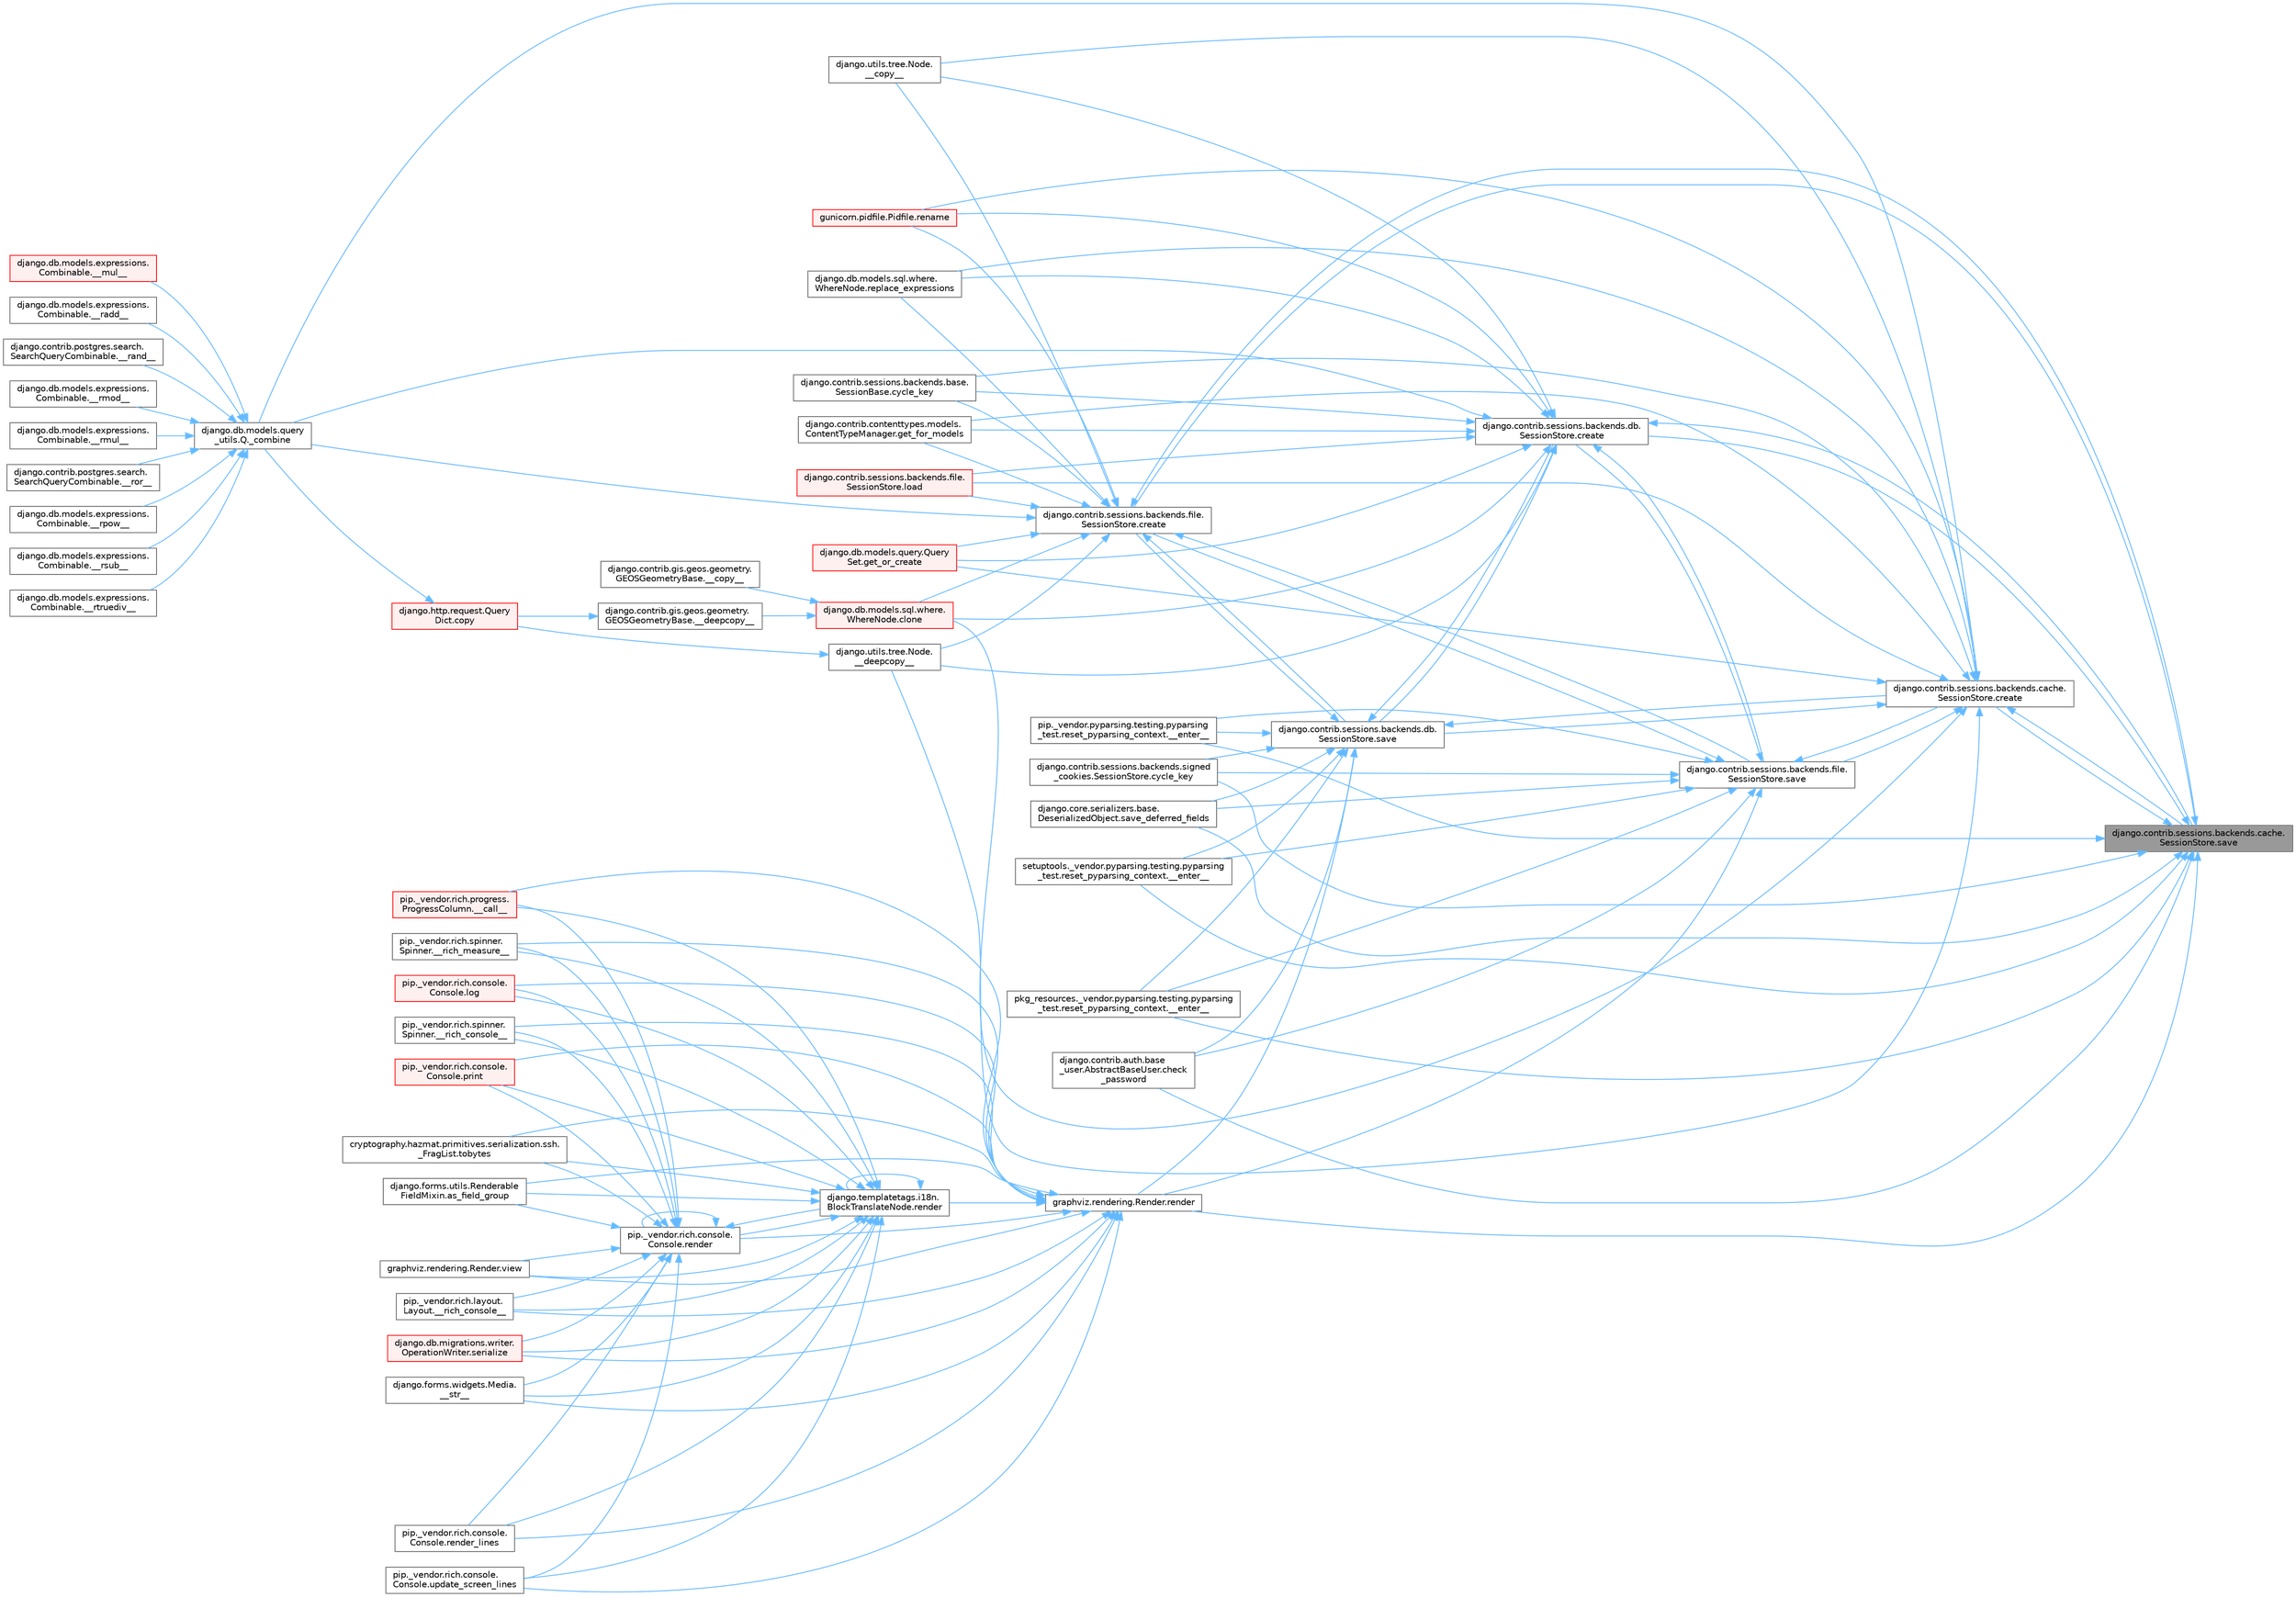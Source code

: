 digraph "django.contrib.sessions.backends.cache.SessionStore.save"
{
 // LATEX_PDF_SIZE
  bgcolor="transparent";
  edge [fontname=Helvetica,fontsize=10,labelfontname=Helvetica,labelfontsize=10];
  node [fontname=Helvetica,fontsize=10,shape=box,height=0.2,width=0.4];
  rankdir="RL";
  Node1 [id="Node000001",label="django.contrib.sessions.backends.cache.\lSessionStore.save",height=0.2,width=0.4,color="gray40", fillcolor="grey60", style="filled", fontcolor="black",tooltip=" "];
  Node1 -> Node2 [id="edge1_Node000001_Node000002",dir="back",color="steelblue1",style="solid",tooltip=" "];
  Node2 [id="Node000002",label="pip._vendor.pyparsing.testing.pyparsing\l_test.reset_pyparsing_context.__enter__",height=0.2,width=0.4,color="grey40", fillcolor="white", style="filled",URL="$classpip_1_1__vendor_1_1pyparsing_1_1testing_1_1pyparsing__test_1_1reset__pyparsing__context.html#a3d39d97a0d95a9b46c987e6dff52b7c0",tooltip=" "];
  Node1 -> Node3 [id="edge2_Node000001_Node000003",dir="back",color="steelblue1",style="solid",tooltip=" "];
  Node3 [id="Node000003",label="pkg_resources._vendor.pyparsing.testing.pyparsing\l_test.reset_pyparsing_context.__enter__",height=0.2,width=0.4,color="grey40", fillcolor="white", style="filled",URL="$classpkg__resources_1_1__vendor_1_1pyparsing_1_1testing_1_1pyparsing__test_1_1reset__pyparsing__context.html#a8d8360c033ccc7296fb9323a07cdeb25",tooltip=" "];
  Node1 -> Node4 [id="edge3_Node000001_Node000004",dir="back",color="steelblue1",style="solid",tooltip=" "];
  Node4 [id="Node000004",label="setuptools._vendor.pyparsing.testing.pyparsing\l_test.reset_pyparsing_context.__enter__",height=0.2,width=0.4,color="grey40", fillcolor="white", style="filled",URL="$classsetuptools_1_1__vendor_1_1pyparsing_1_1testing_1_1pyparsing__test_1_1reset__pyparsing__context.html#a436e2ea8355c86505c8cfdae81714c7c",tooltip=" "];
  Node1 -> Node5 [id="edge4_Node000001_Node000005",dir="back",color="steelblue1",style="solid",tooltip=" "];
  Node5 [id="Node000005",label="django.contrib.auth.base\l_user.AbstractBaseUser.check\l_password",height=0.2,width=0.4,color="grey40", fillcolor="white", style="filled",URL="$classdjango_1_1contrib_1_1auth_1_1base__user_1_1_abstract_base_user.html#aaa9bb7fa5353bc1917dbd7f87b63321a",tooltip=" "];
  Node1 -> Node6 [id="edge5_Node000001_Node000006",dir="back",color="steelblue1",style="solid",tooltip=" "];
  Node6 [id="Node000006",label="django.contrib.sessions.backends.cache.\lSessionStore.create",height=0.2,width=0.4,color="grey40", fillcolor="white", style="filled",URL="$classdjango_1_1contrib_1_1sessions_1_1backends_1_1cache_1_1_session_store.html#a38c9efbdb5115fd1820ae198b767c39c",tooltip=" "];
  Node6 -> Node7 [id="edge6_Node000006_Node000007",dir="back",color="steelblue1",style="solid",tooltip=" "];
  Node7 [id="Node000007",label="django.utils.tree.Node.\l__copy__",height=0.2,width=0.4,color="grey40", fillcolor="white", style="filled",URL="$classdjango_1_1utils_1_1tree_1_1_node.html#abae878f6b4500b8b241c23d8fac46e63",tooltip=" "];
  Node6 -> Node8 [id="edge7_Node000006_Node000008",dir="back",color="steelblue1",style="solid",tooltip=" "];
  Node8 [id="Node000008",label="django.utils.tree.Node.\l__deepcopy__",height=0.2,width=0.4,color="grey40", fillcolor="white", style="filled",URL="$classdjango_1_1utils_1_1tree_1_1_node.html#a38840c46ded3963808edbeec90765d6b",tooltip=" "];
  Node8 -> Node9 [id="edge8_Node000008_Node000009",dir="back",color="steelblue1",style="solid",tooltip=" "];
  Node9 [id="Node000009",label="django.http.request.Query\lDict.copy",height=0.2,width=0.4,color="red", fillcolor="#FFF0F0", style="filled",URL="$classdjango_1_1http_1_1request_1_1_query_dict.html#ada9e4956e62868c5587b9ffde7b358b5",tooltip=" "];
  Node9 -> Node151 [id="edge9_Node000009_Node000151",dir="back",color="steelblue1",style="solid",tooltip=" "];
  Node151 [id="Node000151",label="django.db.models.query\l_utils.Q._combine",height=0.2,width=0.4,color="grey40", fillcolor="white", style="filled",URL="$classdjango_1_1db_1_1models_1_1query__utils_1_1_q.html#ade621b98231b73615e1aa3a726560c55",tooltip=" "];
  Node151 -> Node152 [id="edge10_Node000151_Node000152",dir="back",color="steelblue1",style="solid",tooltip=" "];
  Node152 [id="Node000152",label="django.db.models.expressions.\lCombinable.__mul__",height=0.2,width=0.4,color="red", fillcolor="#FFF0F0", style="filled",URL="$classdjango_1_1db_1_1models_1_1expressions_1_1_combinable.html#a18670e03ec4b2fc0eafb0782602b72ec",tooltip=" "];
  Node151 -> Node156 [id="edge11_Node000151_Node000156",dir="back",color="steelblue1",style="solid",tooltip=" "];
  Node156 [id="Node000156",label="django.db.models.expressions.\lCombinable.__radd__",height=0.2,width=0.4,color="grey40", fillcolor="white", style="filled",URL="$classdjango_1_1db_1_1models_1_1expressions_1_1_combinable.html#a4872efab02abfbe2d20977469210ce25",tooltip=" "];
  Node151 -> Node157 [id="edge12_Node000151_Node000157",dir="back",color="steelblue1",style="solid",tooltip=" "];
  Node157 [id="Node000157",label="django.contrib.postgres.search.\lSearchQueryCombinable.__rand__",height=0.2,width=0.4,color="grey40", fillcolor="white", style="filled",URL="$classdjango_1_1contrib_1_1postgres_1_1search_1_1_search_query_combinable.html#a3d51899b7ac9564232b005aa65bec114",tooltip=" "];
  Node151 -> Node158 [id="edge13_Node000151_Node000158",dir="back",color="steelblue1",style="solid",tooltip=" "];
  Node158 [id="Node000158",label="django.db.models.expressions.\lCombinable.__rmod__",height=0.2,width=0.4,color="grey40", fillcolor="white", style="filled",URL="$classdjango_1_1db_1_1models_1_1expressions_1_1_combinable.html#ad32e5e96bab77dd57e3337a156c5de39",tooltip=" "];
  Node151 -> Node159 [id="edge14_Node000151_Node000159",dir="back",color="steelblue1",style="solid",tooltip=" "];
  Node159 [id="Node000159",label="django.db.models.expressions.\lCombinable.__rmul__",height=0.2,width=0.4,color="grey40", fillcolor="white", style="filled",URL="$classdjango_1_1db_1_1models_1_1expressions_1_1_combinable.html#adfde700eec6b9ea280e9fec3e202acab",tooltip=" "];
  Node151 -> Node160 [id="edge15_Node000151_Node000160",dir="back",color="steelblue1",style="solid",tooltip=" "];
  Node160 [id="Node000160",label="django.contrib.postgres.search.\lSearchQueryCombinable.__ror__",height=0.2,width=0.4,color="grey40", fillcolor="white", style="filled",URL="$classdjango_1_1contrib_1_1postgres_1_1search_1_1_search_query_combinable.html#ac5984f052629ae58cd73a90c852fe22c",tooltip=" "];
  Node151 -> Node161 [id="edge16_Node000151_Node000161",dir="back",color="steelblue1",style="solid",tooltip=" "];
  Node161 [id="Node000161",label="django.db.models.expressions.\lCombinable.__rpow__",height=0.2,width=0.4,color="grey40", fillcolor="white", style="filled",URL="$classdjango_1_1db_1_1models_1_1expressions_1_1_combinable.html#a1847c8db3c40340a723f6bf51ebadf89",tooltip=" "];
  Node151 -> Node162 [id="edge17_Node000151_Node000162",dir="back",color="steelblue1",style="solid",tooltip=" "];
  Node162 [id="Node000162",label="django.db.models.expressions.\lCombinable.__rsub__",height=0.2,width=0.4,color="grey40", fillcolor="white", style="filled",URL="$classdjango_1_1db_1_1models_1_1expressions_1_1_combinable.html#af906f43306d94cf530387eecce802a81",tooltip=" "];
  Node151 -> Node163 [id="edge18_Node000151_Node000163",dir="back",color="steelblue1",style="solid",tooltip=" "];
  Node163 [id="Node000163",label="django.db.models.expressions.\lCombinable.__rtruediv__",height=0.2,width=0.4,color="grey40", fillcolor="white", style="filled",URL="$classdjango_1_1db_1_1models_1_1expressions_1_1_combinable.html#aff897a2f7f103240839b7da073e9fe1a",tooltip=" "];
  Node6 -> Node151 [id="edge19_Node000006_Node000151",dir="back",color="steelblue1",style="solid",tooltip=" "];
  Node6 -> Node299 [id="edge20_Node000006_Node000299",dir="back",color="steelblue1",style="solid",tooltip=" "];
  Node299 [id="Node000299",label="django.db.models.sql.where.\lWhereNode.clone",height=0.2,width=0.4,color="red", fillcolor="#FFF0F0", style="filled",URL="$classdjango_1_1db_1_1models_1_1sql_1_1where_1_1_where_node.html#a0faff63950b774ce4ad391ea1f6b6d2c",tooltip=" "];
  Node299 -> Node300 [id="edge21_Node000299_Node000300",dir="back",color="steelblue1",style="solid",tooltip=" "];
  Node300 [id="Node000300",label="django.contrib.gis.geos.geometry.\lGEOSGeometryBase.__copy__",height=0.2,width=0.4,color="grey40", fillcolor="white", style="filled",URL="$classdjango_1_1contrib_1_1gis_1_1geos_1_1geometry_1_1_g_e_o_s_geometry_base.html#ae0f85dbfd6e6e2dab4aa9dd295340b87",tooltip=" "];
  Node299 -> Node301 [id="edge22_Node000299_Node000301",dir="back",color="steelblue1",style="solid",tooltip=" "];
  Node301 [id="Node000301",label="django.contrib.gis.geos.geometry.\lGEOSGeometryBase.__deepcopy__",height=0.2,width=0.4,color="grey40", fillcolor="white", style="filled",URL="$classdjango_1_1contrib_1_1gis_1_1geos_1_1geometry_1_1_g_e_o_s_geometry_base.html#ac6f16be987e8c98b9ecb52ccb388c18c",tooltip=" "];
  Node301 -> Node9 [id="edge23_Node000301_Node000009",dir="back",color="steelblue1",style="solid",tooltip=" "];
  Node6 -> Node29 [id="edge24_Node000006_Node000029",dir="back",color="steelblue1",style="solid",tooltip=" "];
  Node29 [id="Node000029",label="django.contrib.sessions.backends.base.\lSessionBase.cycle_key",height=0.2,width=0.4,color="grey40", fillcolor="white", style="filled",URL="$classdjango_1_1contrib_1_1sessions_1_1backends_1_1base_1_1_session_base.html#a6955e9bebe4e5b7d463bccfcf9181016",tooltip=" "];
  Node6 -> Node333 [id="edge25_Node000006_Node000333",dir="back",color="steelblue1",style="solid",tooltip=" "];
  Node333 [id="Node000333",label="django.contrib.contenttypes.models.\lContentTypeManager.get_for_models",height=0.2,width=0.4,color="grey40", fillcolor="white", style="filled",URL="$classdjango_1_1contrib_1_1contenttypes_1_1models_1_1_content_type_manager.html#a541a2e215680799739b6f8c1b19ddda4",tooltip=" "];
  Node6 -> Node334 [id="edge26_Node000006_Node000334",dir="back",color="steelblue1",style="solid",tooltip=" "];
  Node334 [id="Node000334",label="django.db.models.query.Query\lSet.get_or_create",height=0.2,width=0.4,color="red", fillcolor="#FFF0F0", style="filled",URL="$classdjango_1_1db_1_1models_1_1query_1_1_query_set.html#a0f727927ec4d1b9f3087b831cc911c59",tooltip=" "];
  Node6 -> Node316 [id="edge27_Node000006_Node000316",dir="back",color="steelblue1",style="solid",tooltip=" "];
  Node316 [id="Node000316",label="django.contrib.sessions.backends.file.\lSessionStore.load",height=0.2,width=0.4,color="red", fillcolor="#FFF0F0", style="filled",URL="$classdjango_1_1contrib_1_1sessions_1_1backends_1_1file_1_1_session_store.html#a408fa63512306fbaa7bbb62742f0295f",tooltip=" "];
  Node6 -> Node336 [id="edge28_Node000006_Node000336",dir="back",color="steelblue1",style="solid",tooltip=" "];
  Node336 [id="Node000336",label="gunicorn.pidfile.Pidfile.rename",height=0.2,width=0.4,color="red", fillcolor="#FFF0F0", style="filled",URL="$classgunicorn_1_1pidfile_1_1_pidfile.html#af03623bf56b92f594700ba5e5f25bc76",tooltip=" "];
  Node6 -> Node338 [id="edge29_Node000006_Node000338",dir="back",color="steelblue1",style="solid",tooltip=" "];
  Node338 [id="Node000338",label="django.db.models.sql.where.\lWhereNode.replace_expressions",height=0.2,width=0.4,color="grey40", fillcolor="white", style="filled",URL="$classdjango_1_1db_1_1models_1_1sql_1_1where_1_1_where_node.html#a1cc3580a7f4a51605b52ae4a9653b3ac",tooltip=" "];
  Node6 -> Node1 [id="edge30_Node000006_Node000001",dir="back",color="steelblue1",style="solid",tooltip=" "];
  Node6 -> Node297 [id="edge31_Node000006_Node000297",dir="back",color="steelblue1",style="solid",tooltip=" "];
  Node297 [id="Node000297",label="django.contrib.sessions.backends.db.\lSessionStore.save",height=0.2,width=0.4,color="grey40", fillcolor="white", style="filled",URL="$classdjango_1_1contrib_1_1sessions_1_1backends_1_1db_1_1_session_store.html#a68a6b4f159bd3dc969ec80b34c1622af",tooltip=" "];
  Node297 -> Node2 [id="edge32_Node000297_Node000002",dir="back",color="steelblue1",style="solid",tooltip=" "];
  Node297 -> Node3 [id="edge33_Node000297_Node000003",dir="back",color="steelblue1",style="solid",tooltip=" "];
  Node297 -> Node4 [id="edge34_Node000297_Node000004",dir="back",color="steelblue1",style="solid",tooltip=" "];
  Node297 -> Node5 [id="edge35_Node000297_Node000005",dir="back",color="steelblue1",style="solid",tooltip=" "];
  Node297 -> Node6 [id="edge36_Node000297_Node000006",dir="back",color="steelblue1",style="solid",tooltip=" "];
  Node297 -> Node298 [id="edge37_Node000297_Node000298",dir="back",color="steelblue1",style="solid",tooltip=" "];
  Node298 [id="Node000298",label="django.contrib.sessions.backends.db.\lSessionStore.create",height=0.2,width=0.4,color="grey40", fillcolor="white", style="filled",URL="$classdjango_1_1contrib_1_1sessions_1_1backends_1_1db_1_1_session_store.html#a4a98c0168c61e75be58e279660aa6ce4",tooltip=" "];
  Node298 -> Node7 [id="edge38_Node000298_Node000007",dir="back",color="steelblue1",style="solid",tooltip=" "];
  Node298 -> Node8 [id="edge39_Node000298_Node000008",dir="back",color="steelblue1",style="solid",tooltip=" "];
  Node298 -> Node151 [id="edge40_Node000298_Node000151",dir="back",color="steelblue1",style="solid",tooltip=" "];
  Node298 -> Node299 [id="edge41_Node000298_Node000299",dir="back",color="steelblue1",style="solid",tooltip=" "];
  Node298 -> Node29 [id="edge42_Node000298_Node000029",dir="back",color="steelblue1",style="solid",tooltip=" "];
  Node298 -> Node333 [id="edge43_Node000298_Node000333",dir="back",color="steelblue1",style="solid",tooltip=" "];
  Node298 -> Node334 [id="edge44_Node000298_Node000334",dir="back",color="steelblue1",style="solid",tooltip=" "];
  Node298 -> Node316 [id="edge45_Node000298_Node000316",dir="back",color="steelblue1",style="solid",tooltip=" "];
  Node298 -> Node336 [id="edge46_Node000298_Node000336",dir="back",color="steelblue1",style="solid",tooltip=" "];
  Node298 -> Node338 [id="edge47_Node000298_Node000338",dir="back",color="steelblue1",style="solid",tooltip=" "];
  Node298 -> Node1 [id="edge48_Node000298_Node000001",dir="back",color="steelblue1",style="solid",tooltip=" "];
  Node298 -> Node297 [id="edge49_Node000298_Node000297",dir="back",color="steelblue1",style="solid",tooltip=" "];
  Node298 -> Node339 [id="edge50_Node000298_Node000339",dir="back",color="steelblue1",style="solid",tooltip=" "];
  Node339 [id="Node000339",label="django.contrib.sessions.backends.file.\lSessionStore.save",height=0.2,width=0.4,color="grey40", fillcolor="white", style="filled",URL="$classdjango_1_1contrib_1_1sessions_1_1backends_1_1file_1_1_session_store.html#af170f9c112376eb1627509287bf9620f",tooltip=" "];
  Node339 -> Node2 [id="edge51_Node000339_Node000002",dir="back",color="steelblue1",style="solid",tooltip=" "];
  Node339 -> Node3 [id="edge52_Node000339_Node000003",dir="back",color="steelblue1",style="solid",tooltip=" "];
  Node339 -> Node4 [id="edge53_Node000339_Node000004",dir="back",color="steelblue1",style="solid",tooltip=" "];
  Node339 -> Node5 [id="edge54_Node000339_Node000005",dir="back",color="steelblue1",style="solid",tooltip=" "];
  Node339 -> Node6 [id="edge55_Node000339_Node000006",dir="back",color="steelblue1",style="solid",tooltip=" "];
  Node339 -> Node298 [id="edge56_Node000339_Node000298",dir="back",color="steelblue1",style="solid",tooltip=" "];
  Node339 -> Node332 [id="edge57_Node000339_Node000332",dir="back",color="steelblue1",style="solid",tooltip=" "];
  Node332 [id="Node000332",label="django.contrib.sessions.backends.file.\lSessionStore.create",height=0.2,width=0.4,color="grey40", fillcolor="white", style="filled",URL="$classdjango_1_1contrib_1_1sessions_1_1backends_1_1file_1_1_session_store.html#a6624db6a37dfff490f837047e0a60dda",tooltip=" "];
  Node332 -> Node7 [id="edge58_Node000332_Node000007",dir="back",color="steelblue1",style="solid",tooltip=" "];
  Node332 -> Node8 [id="edge59_Node000332_Node000008",dir="back",color="steelblue1",style="solid",tooltip=" "];
  Node332 -> Node151 [id="edge60_Node000332_Node000151",dir="back",color="steelblue1",style="solid",tooltip=" "];
  Node332 -> Node299 [id="edge61_Node000332_Node000299",dir="back",color="steelblue1",style="solid",tooltip=" "];
  Node332 -> Node29 [id="edge62_Node000332_Node000029",dir="back",color="steelblue1",style="solid",tooltip=" "];
  Node332 -> Node333 [id="edge63_Node000332_Node000333",dir="back",color="steelblue1",style="solid",tooltip=" "];
  Node332 -> Node334 [id="edge64_Node000332_Node000334",dir="back",color="steelblue1",style="solid",tooltip=" "];
  Node332 -> Node316 [id="edge65_Node000332_Node000316",dir="back",color="steelblue1",style="solid",tooltip=" "];
  Node332 -> Node336 [id="edge66_Node000332_Node000336",dir="back",color="steelblue1",style="solid",tooltip=" "];
  Node332 -> Node338 [id="edge67_Node000332_Node000338",dir="back",color="steelblue1",style="solid",tooltip=" "];
  Node332 -> Node1 [id="edge68_Node000332_Node000001",dir="back",color="steelblue1",style="solid",tooltip=" "];
  Node332 -> Node297 [id="edge69_Node000332_Node000297",dir="back",color="steelblue1",style="solid",tooltip=" "];
  Node332 -> Node339 [id="edge70_Node000332_Node000339",dir="back",color="steelblue1",style="solid",tooltip=" "];
  Node339 -> Node340 [id="edge71_Node000339_Node000340",dir="back",color="steelblue1",style="solid",tooltip=" "];
  Node340 [id="Node000340",label="django.contrib.sessions.backends.signed\l_cookies.SessionStore.cycle_key",height=0.2,width=0.4,color="grey40", fillcolor="white", style="filled",URL="$classdjango_1_1contrib_1_1sessions_1_1backends_1_1signed__cookies_1_1_session_store.html#abf8e71313b847459c30f19e691c25a93",tooltip=" "];
  Node339 -> Node341 [id="edge72_Node000339_Node000341",dir="back",color="steelblue1",style="solid",tooltip=" "];
  Node341 [id="Node000341",label="graphviz.rendering.Render.render",height=0.2,width=0.4,color="grey40", fillcolor="white", style="filled",URL="$classgraphviz_1_1rendering_1_1_render.html#a0249d6538d64a6b59b1bed64d4636456",tooltip=" "];
  Node341 -> Node342 [id="edge73_Node000341_Node000342",dir="back",color="steelblue1",style="solid",tooltip=" "];
  Node342 [id="Node000342",label="pip._vendor.rich.progress.\lProgressColumn.__call__",height=0.2,width=0.4,color="red", fillcolor="#FFF0F0", style="filled",URL="$classpip_1_1__vendor_1_1rich_1_1progress_1_1_progress_column.html#ae0c399be74222f949edb0fa5324cf6ea",tooltip=" "];
  Node341 -> Node343 [id="edge74_Node000341_Node000343",dir="back",color="steelblue1",style="solid",tooltip=" "];
  Node343 [id="Node000343",label="pip._vendor.rich.layout.\lLayout.__rich_console__",height=0.2,width=0.4,color="grey40", fillcolor="white", style="filled",URL="$classpip_1_1__vendor_1_1rich_1_1layout_1_1_layout.html#ac39cb3d17d2b0324ee1b0dada41a3ebd",tooltip=" "];
  Node341 -> Node344 [id="edge75_Node000341_Node000344",dir="back",color="steelblue1",style="solid",tooltip=" "];
  Node344 [id="Node000344",label="pip._vendor.rich.spinner.\lSpinner.__rich_console__",height=0.2,width=0.4,color="grey40", fillcolor="white", style="filled",URL="$classpip_1_1__vendor_1_1rich_1_1spinner_1_1_spinner.html#a6883d8dced19ac48d4dfc74f776357fd",tooltip=" "];
  Node341 -> Node345 [id="edge76_Node000341_Node000345",dir="back",color="steelblue1",style="solid",tooltip=" "];
  Node345 [id="Node000345",label="pip._vendor.rich.spinner.\lSpinner.__rich_measure__",height=0.2,width=0.4,color="grey40", fillcolor="white", style="filled",URL="$classpip_1_1__vendor_1_1rich_1_1spinner_1_1_spinner.html#a89745682c823c44a31bae8e8d07869f5",tooltip=" "];
  Node341 -> Node346 [id="edge77_Node000341_Node000346",dir="back",color="steelblue1",style="solid",tooltip=" "];
  Node346 [id="Node000346",label="django.forms.widgets.Media.\l__str__",height=0.2,width=0.4,color="grey40", fillcolor="white", style="filled",URL="$classdjango_1_1forms_1_1widgets_1_1_media.html#ae1651710548a7d9f14f036d035012d21",tooltip=" "];
  Node341 -> Node347 [id="edge78_Node000341_Node000347",dir="back",color="steelblue1",style="solid",tooltip=" "];
  Node347 [id="Node000347",label="django.forms.utils.Renderable\lFieldMixin.as_field_group",height=0.2,width=0.4,color="grey40", fillcolor="white", style="filled",URL="$classdjango_1_1forms_1_1utils_1_1_renderable_field_mixin.html#a1e9a1b4f790ea694431554267fd5d74c",tooltip=" "];
  Node341 -> Node348 [id="edge79_Node000341_Node000348",dir="back",color="steelblue1",style="solid",tooltip=" "];
  Node348 [id="Node000348",label="pip._vendor.rich.console.\lConsole.log",height=0.2,width=0.4,color="red", fillcolor="#FFF0F0", style="filled",URL="$classpip_1_1__vendor_1_1rich_1_1console_1_1_console.html#af9c77e39f9413fc2b134c60cfa23b0f1",tooltip=" "];
  Node341 -> Node471 [id="edge80_Node000341_Node000471",dir="back",color="steelblue1",style="solid",tooltip=" "];
  Node471 [id="Node000471",label="pip._vendor.rich.console.\lConsole.print",height=0.2,width=0.4,color="red", fillcolor="#FFF0F0", style="filled",URL="$classpip_1_1__vendor_1_1rich_1_1console_1_1_console.html#af954370cdbb49236b597f2c11064549d",tooltip=" "];
  Node341 -> Node862 [id="edge81_Node000341_Node000862",dir="back",color="steelblue1",style="solid",tooltip=" "];
  Node862 [id="Node000862",label="django.templatetags.i18n.\lBlockTranslateNode.render",height=0.2,width=0.4,color="grey40", fillcolor="white", style="filled",URL="$classdjango_1_1templatetags_1_1i18n_1_1_block_translate_node.html#aaf05bebfd02c1c4b676387ada0357832",tooltip=" "];
  Node862 -> Node342 [id="edge82_Node000862_Node000342",dir="back",color="steelblue1",style="solid",tooltip=" "];
  Node862 -> Node343 [id="edge83_Node000862_Node000343",dir="back",color="steelblue1",style="solid",tooltip=" "];
  Node862 -> Node344 [id="edge84_Node000862_Node000344",dir="back",color="steelblue1",style="solid",tooltip=" "];
  Node862 -> Node345 [id="edge85_Node000862_Node000345",dir="back",color="steelblue1",style="solid",tooltip=" "];
  Node862 -> Node346 [id="edge86_Node000862_Node000346",dir="back",color="steelblue1",style="solid",tooltip=" "];
  Node862 -> Node347 [id="edge87_Node000862_Node000347",dir="back",color="steelblue1",style="solid",tooltip=" "];
  Node862 -> Node348 [id="edge88_Node000862_Node000348",dir="back",color="steelblue1",style="solid",tooltip=" "];
  Node862 -> Node471 [id="edge89_Node000862_Node000471",dir="back",color="steelblue1",style="solid",tooltip=" "];
  Node862 -> Node862 [id="edge90_Node000862_Node000862",dir="back",color="steelblue1",style="solid",tooltip=" "];
  Node862 -> Node863 [id="edge91_Node000862_Node000863",dir="back",color="steelblue1",style="solid",tooltip=" "];
  Node863 [id="Node000863",label="pip._vendor.rich.console.\lConsole.render",height=0.2,width=0.4,color="grey40", fillcolor="white", style="filled",URL="$classpip_1_1__vendor_1_1rich_1_1console_1_1_console.html#a9551b8254c573105adde80622393a938",tooltip=" "];
  Node863 -> Node342 [id="edge92_Node000863_Node000342",dir="back",color="steelblue1",style="solid",tooltip=" "];
  Node863 -> Node343 [id="edge93_Node000863_Node000343",dir="back",color="steelblue1",style="solid",tooltip=" "];
  Node863 -> Node344 [id="edge94_Node000863_Node000344",dir="back",color="steelblue1",style="solid",tooltip=" "];
  Node863 -> Node345 [id="edge95_Node000863_Node000345",dir="back",color="steelblue1",style="solid",tooltip=" "];
  Node863 -> Node346 [id="edge96_Node000863_Node000346",dir="back",color="steelblue1",style="solid",tooltip=" "];
  Node863 -> Node347 [id="edge97_Node000863_Node000347",dir="back",color="steelblue1",style="solid",tooltip=" "];
  Node863 -> Node348 [id="edge98_Node000863_Node000348",dir="back",color="steelblue1",style="solid",tooltip=" "];
  Node863 -> Node471 [id="edge99_Node000863_Node000471",dir="back",color="steelblue1",style="solid",tooltip=" "];
  Node863 -> Node862 [id="edge100_Node000863_Node000862",dir="back",color="steelblue1",style="solid",tooltip=" "];
  Node863 -> Node863 [id="edge101_Node000863_Node000863",dir="back",color="steelblue1",style="solid",tooltip=" "];
  Node863 -> Node864 [id="edge102_Node000863_Node000864",dir="back",color="steelblue1",style="solid",tooltip=" "];
  Node864 [id="Node000864",label="pip._vendor.rich.console.\lConsole.render_lines",height=0.2,width=0.4,color="grey40", fillcolor="white", style="filled",URL="$classpip_1_1__vendor_1_1rich_1_1console_1_1_console.html#a5818808a49db20c5bee6986425f96f14",tooltip=" "];
  Node863 -> Node865 [id="edge103_Node000863_Node000865",dir="back",color="steelblue1",style="solid",tooltip=" "];
  Node865 [id="Node000865",label="django.db.migrations.writer.\lOperationWriter.serialize",height=0.2,width=0.4,color="red", fillcolor="#FFF0F0", style="filled",URL="$classdjango_1_1db_1_1migrations_1_1writer_1_1_operation_writer.html#a866e8d13e1c54a35d74e9a6b0383b2f8",tooltip=" "];
  Node863 -> Node1207 [id="edge104_Node000863_Node001207",dir="back",color="steelblue1",style="solid",tooltip=" "];
  Node1207 [id="Node001207",label="cryptography.hazmat.primitives.serialization.ssh.\l_FragList.tobytes",height=0.2,width=0.4,color="grey40", fillcolor="white", style="filled",URL="$classcryptography_1_1hazmat_1_1primitives_1_1serialization_1_1ssh_1_1___frag_list.html#a195dd4e7c741624829a13af53fa3de38",tooltip=" "];
  Node863 -> Node1208 [id="edge105_Node000863_Node001208",dir="back",color="steelblue1",style="solid",tooltip=" "];
  Node1208 [id="Node001208",label="pip._vendor.rich.console.\lConsole.update_screen_lines",height=0.2,width=0.4,color="grey40", fillcolor="white", style="filled",URL="$classpip_1_1__vendor_1_1rich_1_1console_1_1_console.html#a21cfe5af86ec7533f23d45fe2969817e",tooltip=" "];
  Node863 -> Node1209 [id="edge106_Node000863_Node001209",dir="back",color="steelblue1",style="solid",tooltip=" "];
  Node1209 [id="Node001209",label="graphviz.rendering.Render.view",height=0.2,width=0.4,color="grey40", fillcolor="white", style="filled",URL="$classgraphviz_1_1rendering_1_1_render.html#a53169c422996b9a7e92b5580c13914e2",tooltip=" "];
  Node862 -> Node864 [id="edge107_Node000862_Node000864",dir="back",color="steelblue1",style="solid",tooltip=" "];
  Node862 -> Node865 [id="edge108_Node000862_Node000865",dir="back",color="steelblue1",style="solid",tooltip=" "];
  Node862 -> Node1207 [id="edge109_Node000862_Node001207",dir="back",color="steelblue1",style="solid",tooltip=" "];
  Node862 -> Node1208 [id="edge110_Node000862_Node001208",dir="back",color="steelblue1",style="solid",tooltip=" "];
  Node862 -> Node1209 [id="edge111_Node000862_Node001209",dir="back",color="steelblue1",style="solid",tooltip=" "];
  Node341 -> Node863 [id="edge112_Node000341_Node000863",dir="back",color="steelblue1",style="solid",tooltip=" "];
  Node341 -> Node864 [id="edge113_Node000341_Node000864",dir="back",color="steelblue1",style="solid",tooltip=" "];
  Node341 -> Node865 [id="edge114_Node000341_Node000865",dir="back",color="steelblue1",style="solid",tooltip=" "];
  Node341 -> Node1207 [id="edge115_Node000341_Node001207",dir="back",color="steelblue1",style="solid",tooltip=" "];
  Node341 -> Node1208 [id="edge116_Node000341_Node001208",dir="back",color="steelblue1",style="solid",tooltip=" "];
  Node341 -> Node1209 [id="edge117_Node000341_Node001209",dir="back",color="steelblue1",style="solid",tooltip=" "];
  Node339 -> Node702 [id="edge118_Node000339_Node000702",dir="back",color="steelblue1",style="solid",tooltip=" "];
  Node702 [id="Node000702",label="django.core.serializers.base.\lDeserializedObject.save_deferred_fields",height=0.2,width=0.4,color="grey40", fillcolor="white", style="filled",URL="$classdjango_1_1core_1_1serializers_1_1base_1_1_deserialized_object.html#a2fd4269d14e2f58fda59335c79a582f5",tooltip=" "];
  Node297 -> Node332 [id="edge119_Node000297_Node000332",dir="back",color="steelblue1",style="solid",tooltip=" "];
  Node297 -> Node340 [id="edge120_Node000297_Node000340",dir="back",color="steelblue1",style="solid",tooltip=" "];
  Node297 -> Node341 [id="edge121_Node000297_Node000341",dir="back",color="steelblue1",style="solid",tooltip=" "];
  Node297 -> Node702 [id="edge122_Node000297_Node000702",dir="back",color="steelblue1",style="solid",tooltip=" "];
  Node6 -> Node339 [id="edge123_Node000006_Node000339",dir="back",color="steelblue1",style="solid",tooltip=" "];
  Node1 -> Node298 [id="edge124_Node000001_Node000298",dir="back",color="steelblue1",style="solid",tooltip=" "];
  Node1 -> Node332 [id="edge125_Node000001_Node000332",dir="back",color="steelblue1",style="solid",tooltip=" "];
  Node1 -> Node340 [id="edge126_Node000001_Node000340",dir="back",color="steelblue1",style="solid",tooltip=" "];
  Node1 -> Node341 [id="edge127_Node000001_Node000341",dir="back",color="steelblue1",style="solid",tooltip=" "];
  Node1 -> Node702 [id="edge128_Node000001_Node000702",dir="back",color="steelblue1",style="solid",tooltip=" "];
}
